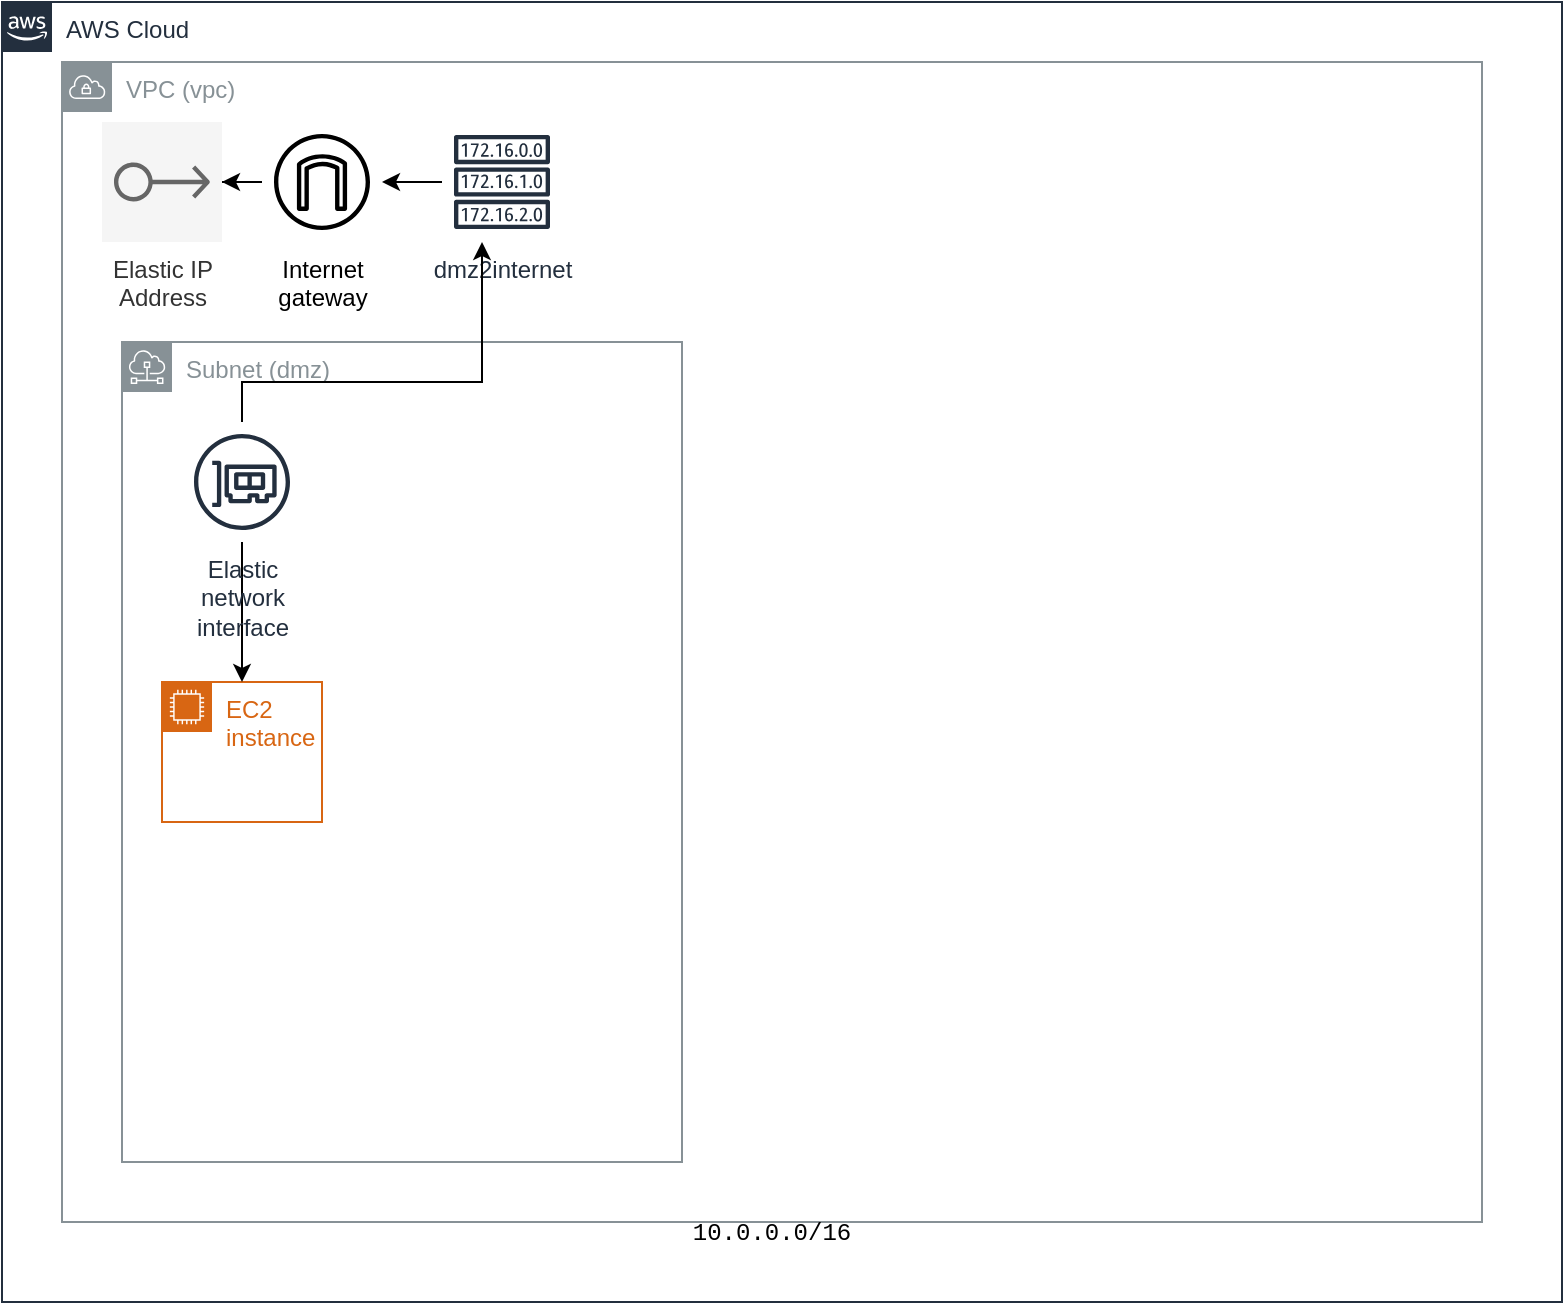 <mxfile version="19.0.3" type="device"><diagram id="Ht1M8jgEwFfnCIfOTk4-" name="Page-1"><mxGraphModel dx="1106" dy="730" grid="1" gridSize="10" guides="1" tooltips="1" connect="1" arrows="1" fold="1" page="1" pageScale="1" pageWidth="1169" pageHeight="827" math="0" shadow="0"><root><mxCell id="0"/><mxCell id="1" parent="0"/><mxCell id="UEzPUAAOIrF-is8g5C7q-74" value="AWS Cloud" style="points=[[0,0],[0.25,0],[0.5,0],[0.75,0],[1,0],[1,0.25],[1,0.5],[1,0.75],[1,1],[0.75,1],[0.5,1],[0.25,1],[0,1],[0,0.75],[0,0.5],[0,0.25]];outlineConnect=0;gradientColor=none;html=1;whiteSpace=wrap;fontSize=12;fontStyle=0;shape=mxgraph.aws4.group;grIcon=mxgraph.aws4.group_aws_cloud_alt;strokeColor=#232F3E;fillColor=none;verticalAlign=top;align=left;spacingLeft=30;fontColor=#232F3E;dashed=0;labelBackgroundColor=#ffffff;container=1;pointerEvents=0;collapsible=0;recursiveResize=0;" parent="1" vertex="1"><mxGeometry x="130" y="20" width="780" height="650" as="geometry"/></mxCell><mxCell id="0j88OXNEvApK3ozaI6SP-1" value="VPC (vpc)" style="sketch=0;outlineConnect=0;gradientColor=none;html=1;whiteSpace=wrap;fontSize=12;fontStyle=0;shape=mxgraph.aws4.group;grIcon=mxgraph.aws4.group_vpc;strokeColor=#879196;fillColor=none;verticalAlign=top;align=left;spacingLeft=30;fontColor=#879196;dashed=0;" parent="UEzPUAAOIrF-is8g5C7q-74" vertex="1"><mxGeometry x="30" y="30" width="710" height="580" as="geometry"/></mxCell><mxCell id="0j88OXNEvApK3ozaI6SP-2" value="&lt;div style=&quot;font-family: Menlo, Monaco, &amp;quot;Courier New&amp;quot;, monospace; line-height: 18px;&quot;&gt;&lt;font color=&quot;#000000&quot;&gt;10.0.0.0/16&lt;/font&gt;&lt;/div&gt;" style="text;html=1;strokeColor=none;fillColor=none;align=center;verticalAlign=middle;whiteSpace=wrap;rounded=0;dashed=0;sketch=0;fontFamily=Helvetica;fontSize=12;fontColor=#879196;" parent="UEzPUAAOIrF-is8g5C7q-74" vertex="1"><mxGeometry x="355" y="600" width="60" height="30" as="geometry"/></mxCell><mxCell id="cHOPUUXa5paT3oeh7Vnt-1" value="Subnet (dmz)" style="sketch=0;outlineConnect=0;gradientColor=none;html=1;whiteSpace=wrap;fontSize=12;fontStyle=0;shape=mxgraph.aws4.group;grIcon=mxgraph.aws4.group_subnet;strokeColor=#879196;fillColor=none;verticalAlign=top;align=left;spacingLeft=30;fontColor=#879196;dashed=0;" parent="UEzPUAAOIrF-is8g5C7q-74" vertex="1"><mxGeometry x="60" y="170" width="280" height="410" as="geometry"/></mxCell><mxCell id="X5oweTxtZJ3tXyHHjrhl-14" value="" style="edgeStyle=orthogonalEdgeStyle;rounded=0;orthogonalLoop=1;jettySize=auto;html=1;" parent="UEzPUAAOIrF-is8g5C7q-74" source="cHOPUUXa5paT3oeh7Vnt-6" target="X5oweTxtZJ3tXyHHjrhl-13" edge="1"><mxGeometry relative="1" as="geometry"/></mxCell><mxCell id="cHOPUUXa5paT3oeh7Vnt-6" value="Internet&#10;gateway" style="sketch=0;outlineConnect=0;dashed=0;verticalLabelPosition=bottom;verticalAlign=top;align=center;html=1;fontSize=12;fontStyle=0;aspect=fixed;shape=mxgraph.aws4.resourceIcon;resIcon=mxgraph.aws4.internet_gateway;" parent="UEzPUAAOIrF-is8g5C7q-74" vertex="1"><mxGeometry x="130" y="60" width="60" height="60" as="geometry"/></mxCell><mxCell id="cHOPUUXa5paT3oeh7Vnt-16" value="" style="edgeStyle=orthogonalEdgeStyle;rounded=0;orthogonalLoop=1;jettySize=auto;html=1;" parent="UEzPUAAOIrF-is8g5C7q-74" source="cHOPUUXa5paT3oeh7Vnt-11" target="cHOPUUXa5paT3oeh7Vnt-6" edge="1"><mxGeometry relative="1" as="geometry"/></mxCell><mxCell id="cHOPUUXa5paT3oeh7Vnt-11" value="dmz2internet" style="sketch=0;outlineConnect=0;fontColor=#232F3E;gradientColor=none;strokeColor=#232F3E;fillColor=#ffffff;dashed=0;verticalLabelPosition=bottom;verticalAlign=top;align=center;html=1;fontSize=12;fontStyle=0;aspect=fixed;shape=mxgraph.aws4.resourceIcon;resIcon=mxgraph.aws4.route_table;" parent="UEzPUAAOIrF-is8g5C7q-74" vertex="1"><mxGeometry x="220" y="60" width="60" height="60" as="geometry"/></mxCell><mxCell id="X5oweTxtZJ3tXyHHjrhl-4" value="EC2 instance" style="points=[[0,0],[0.25,0],[0.5,0],[0.75,0],[1,0],[1,0.25],[1,0.5],[1,0.75],[1,1],[0.75,1],[0.5,1],[0.25,1],[0,1],[0,0.75],[0,0.5],[0,0.25]];outlineConnect=0;gradientColor=none;html=1;whiteSpace=wrap;fontSize=12;fontStyle=0;container=1;pointerEvents=0;collapsible=0;recursiveResize=0;shape=mxgraph.aws4.group;grIcon=mxgraph.aws4.group_ec2_instance_contents;strokeColor=#D86613;fillColor=none;verticalAlign=top;align=left;spacingLeft=30;fontColor=#D86613;dashed=0;" parent="UEzPUAAOIrF-is8g5C7q-74" vertex="1"><mxGeometry x="80" y="340" width="80" height="70" as="geometry"/></mxCell><mxCell id="X5oweTxtZJ3tXyHHjrhl-8" style="edgeStyle=orthogonalEdgeStyle;rounded=0;orthogonalLoop=1;jettySize=auto;html=1;entryX=0.5;entryY=0;entryDx=0;entryDy=0;" parent="UEzPUAAOIrF-is8g5C7q-74" source="X5oweTxtZJ3tXyHHjrhl-7" target="X5oweTxtZJ3tXyHHjrhl-4" edge="1"><mxGeometry relative="1" as="geometry"/></mxCell><mxCell id="X5oweTxtZJ3tXyHHjrhl-11" value="" style="edgeStyle=orthogonalEdgeStyle;rounded=0;orthogonalLoop=1;jettySize=auto;html=1;" parent="UEzPUAAOIrF-is8g5C7q-74" source="X5oweTxtZJ3tXyHHjrhl-7" target="cHOPUUXa5paT3oeh7Vnt-11" edge="1"><mxGeometry relative="1" as="geometry"><Array as="points"><mxPoint x="120" y="190"/><mxPoint x="240" y="190"/></Array></mxGeometry></mxCell><mxCell id="X5oweTxtZJ3tXyHHjrhl-7" value="Elastic&#10;network&#10;interface" style="sketch=0;outlineConnect=0;fontColor=#232F3E;gradientColor=none;strokeColor=#232F3E;fillColor=#ffffff;dashed=0;verticalLabelPosition=bottom;verticalAlign=top;align=center;html=1;fontSize=12;fontStyle=0;aspect=fixed;shape=mxgraph.aws4.resourceIcon;resIcon=mxgraph.aws4.elastic_network_interface;" parent="UEzPUAAOIrF-is8g5C7q-74" vertex="1"><mxGeometry x="90" y="210" width="60" height="60" as="geometry"/></mxCell><mxCell id="X5oweTxtZJ3tXyHHjrhl-13" value="Elastic IP&#10;Address" style="sketch=0;outlineConnect=0;dashed=0;verticalLabelPosition=bottom;verticalAlign=top;align=center;html=1;fontSize=12;fontStyle=0;aspect=fixed;shape=mxgraph.aws4.resourceIcon;resIcon=mxgraph.aws4.elastic_ip_address;rotation=0;fillColor=#f5f5f5;strokeColor=#666666;fontColor=#333333;" parent="UEzPUAAOIrF-is8g5C7q-74" vertex="1"><mxGeometry x="50" y="60" width="60" height="60" as="geometry"/></mxCell></root></mxGraphModel></diagram></mxfile>